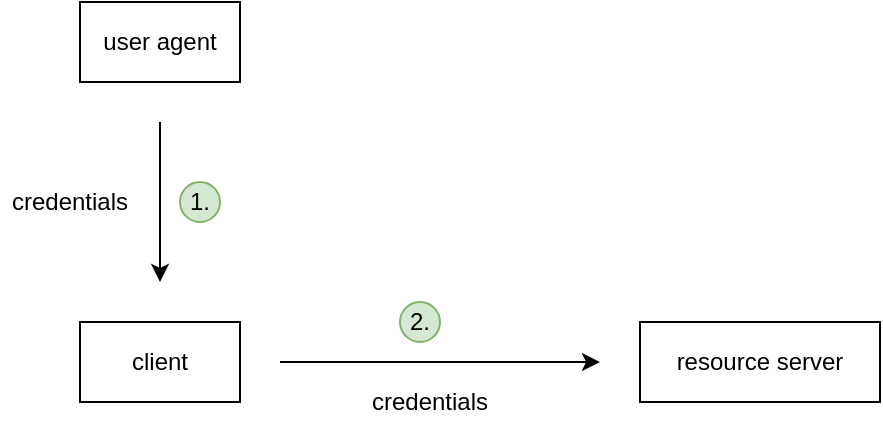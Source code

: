 <mxfile version="13.9.9" type="device"><diagram id="OLHZQ1-2_X_GF16feI17" name="Page-1"><mxGraphModel dx="692" dy="517" grid="1" gridSize="10" guides="1" tooltips="1" connect="1" arrows="1" fold="1" page="1" pageScale="1" pageWidth="850" pageHeight="1100" math="0" shadow="0"><root><mxCell id="0"/><mxCell id="1" parent="0"/><mxCell id="sBNGqOD-eWIy1nx-69WP-1" value="user agent" style="rounded=0;whiteSpace=wrap;html=1;" parent="1" vertex="1"><mxGeometry x="160" y="120" width="80" height="40" as="geometry"/></mxCell><mxCell id="sBNGqOD-eWIy1nx-69WP-2" value="client" style="rounded=0;whiteSpace=wrap;html=1;" parent="1" vertex="1"><mxGeometry x="160" y="280" width="80" height="40" as="geometry"/></mxCell><mxCell id="sBNGqOD-eWIy1nx-69WP-3" value="resource server" style="rounded=0;whiteSpace=wrap;html=1;" parent="1" vertex="1"><mxGeometry x="440" y="280" width="120" height="40" as="geometry"/></mxCell><mxCell id="sBNGqOD-eWIy1nx-69WP-4" value="" style="endArrow=classic;html=1;" parent="1" edge="1"><mxGeometry width="50" height="50" relative="1" as="geometry"><mxPoint x="200" y="180" as="sourcePoint"/><mxPoint x="200" y="260" as="targetPoint"/></mxGeometry></mxCell><mxCell id="sBNGqOD-eWIy1nx-69WP-5" value="" style="endArrow=classic;html=1;" parent="1" edge="1"><mxGeometry width="50" height="50" relative="1" as="geometry"><mxPoint x="260" y="300" as="sourcePoint"/><mxPoint x="420" y="300" as="targetPoint"/></mxGeometry></mxCell><mxCell id="sBNGqOD-eWIy1nx-69WP-6" value="credentials" style="text;html=1;strokeColor=none;fillColor=none;align=center;verticalAlign=middle;whiteSpace=wrap;rounded=0;" parent="1" vertex="1"><mxGeometry x="120" y="210" width="70" height="20" as="geometry"/></mxCell><mxCell id="sBNGqOD-eWIy1nx-69WP-7" value="credentials" style="text;html=1;strokeColor=none;fillColor=none;align=center;verticalAlign=middle;whiteSpace=wrap;rounded=0;" parent="1" vertex="1"><mxGeometry x="300" y="310" width="70" height="20" as="geometry"/></mxCell><mxCell id="01yKMvTwgXSPO22j5kis-1" value="1." style="ellipse;whiteSpace=wrap;html=1;aspect=fixed;fillColor=#d5e8d4;strokeColor=#82b366;" vertex="1" parent="1"><mxGeometry x="210" y="210" width="20" height="20" as="geometry"/></mxCell><mxCell id="01yKMvTwgXSPO22j5kis-2" value="2." style="ellipse;whiteSpace=wrap;html=1;aspect=fixed;fillColor=#d5e8d4;strokeColor=#82b366;" vertex="1" parent="1"><mxGeometry x="320" y="270" width="20" height="20" as="geometry"/></mxCell></root></mxGraphModel></diagram></mxfile>
